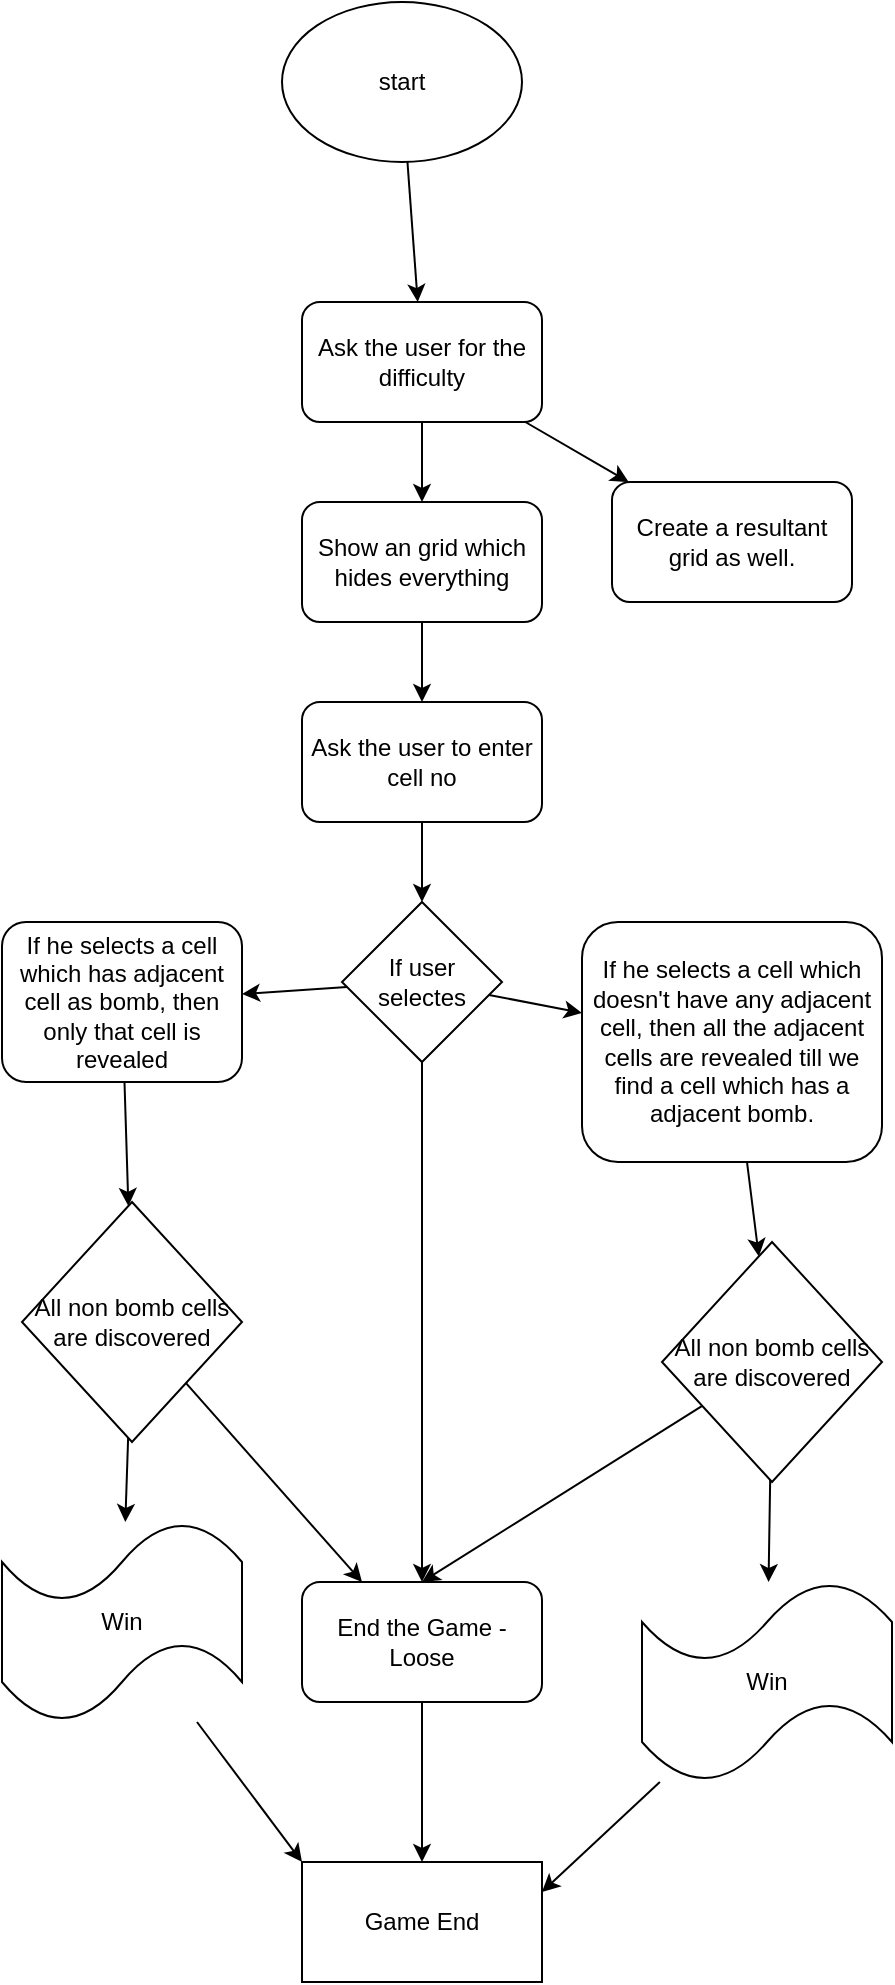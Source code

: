 <mxfile>
    <diagram id="18mskXGh2uFVDCAeI5xT" name="Page-1">
        <mxGraphModel dx="490" dy="342" grid="1" gridSize="10" guides="1" tooltips="1" connect="1" arrows="1" fold="1" page="1" pageScale="1" pageWidth="850" pageHeight="1100" math="0" shadow="0">
            <root>
                <mxCell id="0"/>
                <mxCell id="1" parent="0"/>
                <mxCell id="5" value="" style="edgeStyle=none;html=1;" parent="1" source="2" target="3" edge="1">
                    <mxGeometry relative="1" as="geometry"/>
                </mxCell>
                <mxCell id="2" value="start" style="ellipse;whiteSpace=wrap;html=1;" parent="1" vertex="1">
                    <mxGeometry x="160" y="40" width="120" height="80" as="geometry"/>
                </mxCell>
                <mxCell id="6" value="" style="edgeStyle=none;html=1;" parent="1" source="3" target="4" edge="1">
                    <mxGeometry relative="1" as="geometry"/>
                </mxCell>
                <mxCell id="38" style="edgeStyle=none;html=1;" edge="1" parent="1" source="3" target="37">
                    <mxGeometry relative="1" as="geometry"/>
                </mxCell>
                <mxCell id="3" value="Ask the user for the difficulty" style="rounded=1;whiteSpace=wrap;html=1;" parent="1" vertex="1">
                    <mxGeometry x="170" y="190" width="120" height="60" as="geometry"/>
                </mxCell>
                <mxCell id="8" value="" style="edgeStyle=none;html=1;" parent="1" source="4" target="7" edge="1">
                    <mxGeometry relative="1" as="geometry"/>
                </mxCell>
                <mxCell id="4" value="Show an grid which hides everything" style="rounded=1;whiteSpace=wrap;html=1;" parent="1" vertex="1">
                    <mxGeometry x="170" y="290" width="120" height="60" as="geometry"/>
                </mxCell>
                <mxCell id="12" value="" style="edgeStyle=none;html=1;" parent="1" source="7" target="11" edge="1">
                    <mxGeometry relative="1" as="geometry"/>
                </mxCell>
                <mxCell id="7" value="Ask the user to enter cell no" style="rounded=1;whiteSpace=wrap;html=1;" parent="1" vertex="1">
                    <mxGeometry x="170" y="390" width="120" height="60" as="geometry"/>
                </mxCell>
                <mxCell id="16" value="" style="edgeStyle=none;html=1;" parent="1" source="11" target="15" edge="1">
                    <mxGeometry relative="1" as="geometry"/>
                </mxCell>
                <mxCell id="17" value="" style="edgeStyle=none;html=1;" parent="1" source="11" target="14" edge="1">
                    <mxGeometry relative="1" as="geometry"/>
                </mxCell>
                <mxCell id="18" value="" style="edgeStyle=none;html=1;" parent="1" source="11" target="13" edge="1">
                    <mxGeometry relative="1" as="geometry"/>
                </mxCell>
                <mxCell id="11" value="If user selectes" style="rhombus;whiteSpace=wrap;html=1;" parent="1" vertex="1">
                    <mxGeometry x="190" y="490" width="80" height="80" as="geometry"/>
                </mxCell>
                <mxCell id="35" style="edgeStyle=none;html=1;" parent="1" source="13" target="33" edge="1">
                    <mxGeometry relative="1" as="geometry"/>
                </mxCell>
                <mxCell id="13" value="End the Game - Loose" style="rounded=1;whiteSpace=wrap;html=1;" parent="1" vertex="1">
                    <mxGeometry x="170" y="830" width="120" height="60" as="geometry"/>
                </mxCell>
                <mxCell id="29" value="" style="edgeStyle=none;html=1;" parent="1" source="14" target="27" edge="1">
                    <mxGeometry relative="1" as="geometry"/>
                </mxCell>
                <mxCell id="14" value="If he selects a cell which has adjacent cell as bomb, then only that cell is revealed" style="rounded=1;whiteSpace=wrap;html=1;" parent="1" vertex="1">
                    <mxGeometry x="20" y="500" width="120" height="80" as="geometry"/>
                </mxCell>
                <mxCell id="28" value="" style="edgeStyle=none;html=1;" parent="1" source="15" target="21" edge="1">
                    <mxGeometry relative="1" as="geometry"/>
                </mxCell>
                <mxCell id="15" value="If he selects a cell which doesn't have any adjacent cell, then all the adjacent cells are revealed till we find a cell which has a adjacent bomb." style="rounded=1;whiteSpace=wrap;html=1;" parent="1" vertex="1">
                    <mxGeometry x="310" y="500" width="150" height="120" as="geometry"/>
                </mxCell>
                <mxCell id="23" value="" style="edgeStyle=none;html=1;" parent="1" source="21" target="22" edge="1">
                    <mxGeometry relative="1" as="geometry"/>
                </mxCell>
                <mxCell id="26" value="" style="edgeStyle=none;html=1;entryX=0.5;entryY=0;entryDx=0;entryDy=0;" parent="1" source="21" target="13" edge="1">
                    <mxGeometry relative="1" as="geometry">
                        <mxPoint x="275" y="720" as="targetPoint"/>
                    </mxGeometry>
                </mxCell>
                <mxCell id="21" value="All non bomb cells are discovered" style="rhombus;whiteSpace=wrap;html=1;" parent="1" vertex="1">
                    <mxGeometry x="350" y="660" width="110" height="120" as="geometry"/>
                </mxCell>
                <mxCell id="34" style="edgeStyle=none;html=1;entryX=1;entryY=0.25;entryDx=0;entryDy=0;" parent="1" source="22" target="33" edge="1">
                    <mxGeometry relative="1" as="geometry"/>
                </mxCell>
                <mxCell id="22" value="Win" style="shape=tape;whiteSpace=wrap;html=1;" parent="1" vertex="1">
                    <mxGeometry x="340" y="830" width="125" height="100" as="geometry"/>
                </mxCell>
                <mxCell id="31" value="" style="edgeStyle=none;html=1;" parent="1" source="27" target="30" edge="1">
                    <mxGeometry relative="1" as="geometry"/>
                </mxCell>
                <mxCell id="32" style="edgeStyle=none;html=1;entryX=0.25;entryY=0;entryDx=0;entryDy=0;" parent="1" source="27" target="13" edge="1">
                    <mxGeometry relative="1" as="geometry"/>
                </mxCell>
                <mxCell id="27" value="All non bomb cells are discovered" style="rhombus;whiteSpace=wrap;html=1;" parent="1" vertex="1">
                    <mxGeometry x="30" y="640" width="110" height="120" as="geometry"/>
                </mxCell>
                <mxCell id="36" style="edgeStyle=none;html=1;entryX=0;entryY=0;entryDx=0;entryDy=0;" parent="1" source="30" target="33" edge="1">
                    <mxGeometry relative="1" as="geometry"/>
                </mxCell>
                <mxCell id="30" value="Win" style="shape=tape;whiteSpace=wrap;html=1;" parent="1" vertex="1">
                    <mxGeometry x="20" y="800" width="120" height="100" as="geometry"/>
                </mxCell>
                <mxCell id="33" value="Game End" style="rounded=0;whiteSpace=wrap;html=1;" parent="1" vertex="1">
                    <mxGeometry x="170" y="970" width="120" height="60" as="geometry"/>
                </mxCell>
                <mxCell id="37" value="Create a resultant grid as well." style="rounded=1;whiteSpace=wrap;html=1;" vertex="1" parent="1">
                    <mxGeometry x="325" y="280" width="120" height="60" as="geometry"/>
                </mxCell>
            </root>
        </mxGraphModel>
    </diagram>
</mxfile>